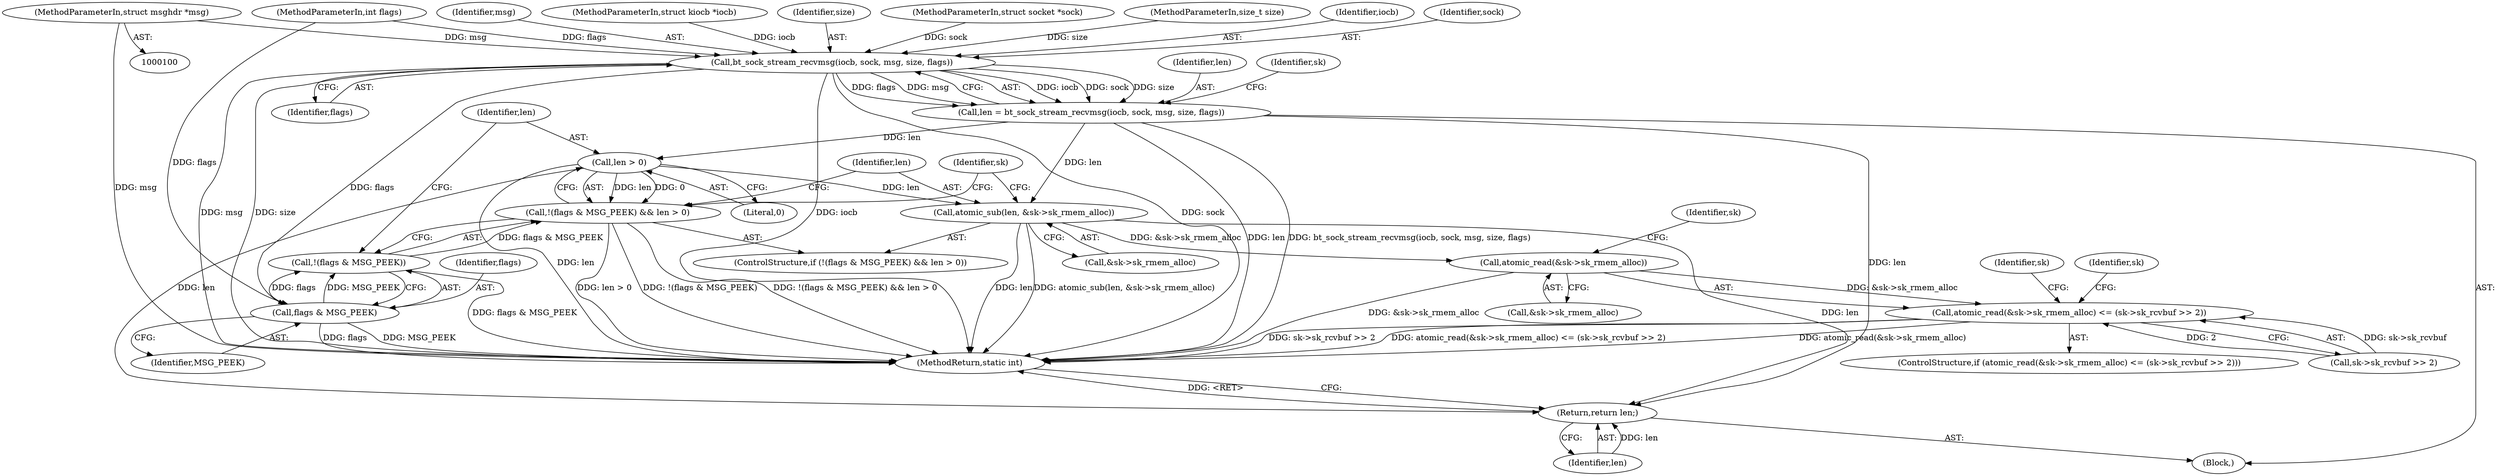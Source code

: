 digraph "0_linux_f3d3342602f8bcbf37d7c46641cb9bca7618eb1c_9@pointer" {
"1000103" [label="(MethodParameterIn,struct msghdr *msg)"];
"1000135" [label="(Call,bt_sock_stream_recvmsg(iocb, sock, msg, size, flags))"];
"1000133" [label="(Call,len = bt_sock_stream_recvmsg(iocb, sock, msg, size, flags))"];
"1000149" [label="(Call,len > 0)"];
"1000144" [label="(Call,!(flags & MSG_PEEK) && len > 0)"];
"1000152" [label="(Call,atomic_sub(len, &sk->sk_rmem_alloc))"];
"1000160" [label="(Call,atomic_read(&sk->sk_rmem_alloc))"];
"1000159" [label="(Call,atomic_read(&sk->sk_rmem_alloc) <= (sk->sk_rcvbuf >> 2))"];
"1000177" [label="(Return,return len;)"];
"1000146" [label="(Call,flags & MSG_PEEK)"];
"1000145" [label="(Call,!(flags & MSG_PEEK))"];
"1000133" [label="(Call,len = bt_sock_stream_recvmsg(iocb, sock, msg, size, flags))"];
"1000143" [label="(ControlStructure,if (!(flags & MSG_PEEK) && len > 0))"];
"1000173" [label="(Identifier,sk)"];
"1000161" [label="(Call,&sk->sk_rmem_alloc)"];
"1000177" [label="(Return,return len;)"];
"1000137" [label="(Identifier,sock)"];
"1000150" [label="(Identifier,len)"];
"1000134" [label="(Identifier,len)"];
"1000152" [label="(Call,atomic_sub(len, &sk->sk_rmem_alloc))"];
"1000159" [label="(Call,atomic_read(&sk->sk_rmem_alloc) <= (sk->sk_rcvbuf >> 2))"];
"1000140" [label="(Identifier,flags)"];
"1000142" [label="(Identifier,sk)"];
"1000105" [label="(MethodParameterIn,int flags)"];
"1000145" [label="(Call,!(flags & MSG_PEEK))"];
"1000138" [label="(Identifier,msg)"];
"1000178" [label="(Identifier,len)"];
"1000144" [label="(Call,!(flags & MSG_PEEK) && len > 0)"];
"1000176" [label="(Identifier,sk)"];
"1000135" [label="(Call,bt_sock_stream_recvmsg(iocb, sock, msg, size, flags))"];
"1000103" [label="(MethodParameterIn,struct msghdr *msg)"];
"1000146" [label="(Call,flags & MSG_PEEK)"];
"1000106" [label="(Block,)"];
"1000101" [label="(MethodParameterIn,struct kiocb *iocb)"];
"1000139" [label="(Identifier,size)"];
"1000158" [label="(ControlStructure,if (atomic_read(&sk->sk_rmem_alloc) <= (sk->sk_rcvbuf >> 2)))"];
"1000148" [label="(Identifier,MSG_PEEK)"];
"1000102" [label="(MethodParameterIn,struct socket *sock)"];
"1000149" [label="(Call,len > 0)"];
"1000153" [label="(Identifier,len)"];
"1000163" [label="(Identifier,sk)"];
"1000154" [label="(Call,&sk->sk_rmem_alloc)"];
"1000160" [label="(Call,atomic_read(&sk->sk_rmem_alloc))"];
"1000179" [label="(MethodReturn,static int)"];
"1000147" [label="(Identifier,flags)"];
"1000167" [label="(Identifier,sk)"];
"1000104" [label="(MethodParameterIn,size_t size)"];
"1000151" [label="(Literal,0)"];
"1000165" [label="(Call,sk->sk_rcvbuf >> 2)"];
"1000136" [label="(Identifier,iocb)"];
"1000103" -> "1000100"  [label="AST: "];
"1000103" -> "1000179"  [label="DDG: msg"];
"1000103" -> "1000135"  [label="DDG: msg"];
"1000135" -> "1000133"  [label="AST: "];
"1000135" -> "1000140"  [label="CFG: "];
"1000136" -> "1000135"  [label="AST: "];
"1000137" -> "1000135"  [label="AST: "];
"1000138" -> "1000135"  [label="AST: "];
"1000139" -> "1000135"  [label="AST: "];
"1000140" -> "1000135"  [label="AST: "];
"1000133" -> "1000135"  [label="CFG: "];
"1000135" -> "1000179"  [label="DDG: msg"];
"1000135" -> "1000179"  [label="DDG: size"];
"1000135" -> "1000179"  [label="DDG: iocb"];
"1000135" -> "1000179"  [label="DDG: sock"];
"1000135" -> "1000133"  [label="DDG: iocb"];
"1000135" -> "1000133"  [label="DDG: sock"];
"1000135" -> "1000133"  [label="DDG: size"];
"1000135" -> "1000133"  [label="DDG: flags"];
"1000135" -> "1000133"  [label="DDG: msg"];
"1000101" -> "1000135"  [label="DDG: iocb"];
"1000102" -> "1000135"  [label="DDG: sock"];
"1000104" -> "1000135"  [label="DDG: size"];
"1000105" -> "1000135"  [label="DDG: flags"];
"1000135" -> "1000146"  [label="DDG: flags"];
"1000133" -> "1000106"  [label="AST: "];
"1000134" -> "1000133"  [label="AST: "];
"1000142" -> "1000133"  [label="CFG: "];
"1000133" -> "1000179"  [label="DDG: len"];
"1000133" -> "1000179"  [label="DDG: bt_sock_stream_recvmsg(iocb, sock, msg, size, flags)"];
"1000133" -> "1000149"  [label="DDG: len"];
"1000133" -> "1000152"  [label="DDG: len"];
"1000133" -> "1000177"  [label="DDG: len"];
"1000149" -> "1000144"  [label="AST: "];
"1000149" -> "1000151"  [label="CFG: "];
"1000150" -> "1000149"  [label="AST: "];
"1000151" -> "1000149"  [label="AST: "];
"1000144" -> "1000149"  [label="CFG: "];
"1000149" -> "1000179"  [label="DDG: len"];
"1000149" -> "1000144"  [label="DDG: len"];
"1000149" -> "1000144"  [label="DDG: 0"];
"1000149" -> "1000152"  [label="DDG: len"];
"1000149" -> "1000177"  [label="DDG: len"];
"1000144" -> "1000143"  [label="AST: "];
"1000144" -> "1000145"  [label="CFG: "];
"1000145" -> "1000144"  [label="AST: "];
"1000153" -> "1000144"  [label="CFG: "];
"1000163" -> "1000144"  [label="CFG: "];
"1000144" -> "1000179"  [label="DDG: !(flags & MSG_PEEK) && len > 0"];
"1000144" -> "1000179"  [label="DDG: len > 0"];
"1000144" -> "1000179"  [label="DDG: !(flags & MSG_PEEK)"];
"1000145" -> "1000144"  [label="DDG: flags & MSG_PEEK"];
"1000152" -> "1000143"  [label="AST: "];
"1000152" -> "1000154"  [label="CFG: "];
"1000153" -> "1000152"  [label="AST: "];
"1000154" -> "1000152"  [label="AST: "];
"1000163" -> "1000152"  [label="CFG: "];
"1000152" -> "1000179"  [label="DDG: len"];
"1000152" -> "1000179"  [label="DDG: atomic_sub(len, &sk->sk_rmem_alloc)"];
"1000152" -> "1000160"  [label="DDG: &sk->sk_rmem_alloc"];
"1000152" -> "1000177"  [label="DDG: len"];
"1000160" -> "1000159"  [label="AST: "];
"1000160" -> "1000161"  [label="CFG: "];
"1000161" -> "1000160"  [label="AST: "];
"1000167" -> "1000160"  [label="CFG: "];
"1000160" -> "1000179"  [label="DDG: &sk->sk_rmem_alloc"];
"1000160" -> "1000159"  [label="DDG: &sk->sk_rmem_alloc"];
"1000159" -> "1000158"  [label="AST: "];
"1000159" -> "1000165"  [label="CFG: "];
"1000165" -> "1000159"  [label="AST: "];
"1000173" -> "1000159"  [label="CFG: "];
"1000176" -> "1000159"  [label="CFG: "];
"1000159" -> "1000179"  [label="DDG: atomic_read(&sk->sk_rmem_alloc) <= (sk->sk_rcvbuf >> 2)"];
"1000159" -> "1000179"  [label="DDG: atomic_read(&sk->sk_rmem_alloc)"];
"1000159" -> "1000179"  [label="DDG: sk->sk_rcvbuf >> 2"];
"1000165" -> "1000159"  [label="DDG: sk->sk_rcvbuf"];
"1000165" -> "1000159"  [label="DDG: 2"];
"1000177" -> "1000106"  [label="AST: "];
"1000177" -> "1000178"  [label="CFG: "];
"1000178" -> "1000177"  [label="AST: "];
"1000179" -> "1000177"  [label="CFG: "];
"1000177" -> "1000179"  [label="DDG: <RET>"];
"1000178" -> "1000177"  [label="DDG: len"];
"1000146" -> "1000145"  [label="AST: "];
"1000146" -> "1000148"  [label="CFG: "];
"1000147" -> "1000146"  [label="AST: "];
"1000148" -> "1000146"  [label="AST: "];
"1000145" -> "1000146"  [label="CFG: "];
"1000146" -> "1000179"  [label="DDG: MSG_PEEK"];
"1000146" -> "1000179"  [label="DDG: flags"];
"1000146" -> "1000145"  [label="DDG: flags"];
"1000146" -> "1000145"  [label="DDG: MSG_PEEK"];
"1000105" -> "1000146"  [label="DDG: flags"];
"1000150" -> "1000145"  [label="CFG: "];
"1000145" -> "1000179"  [label="DDG: flags & MSG_PEEK"];
}
